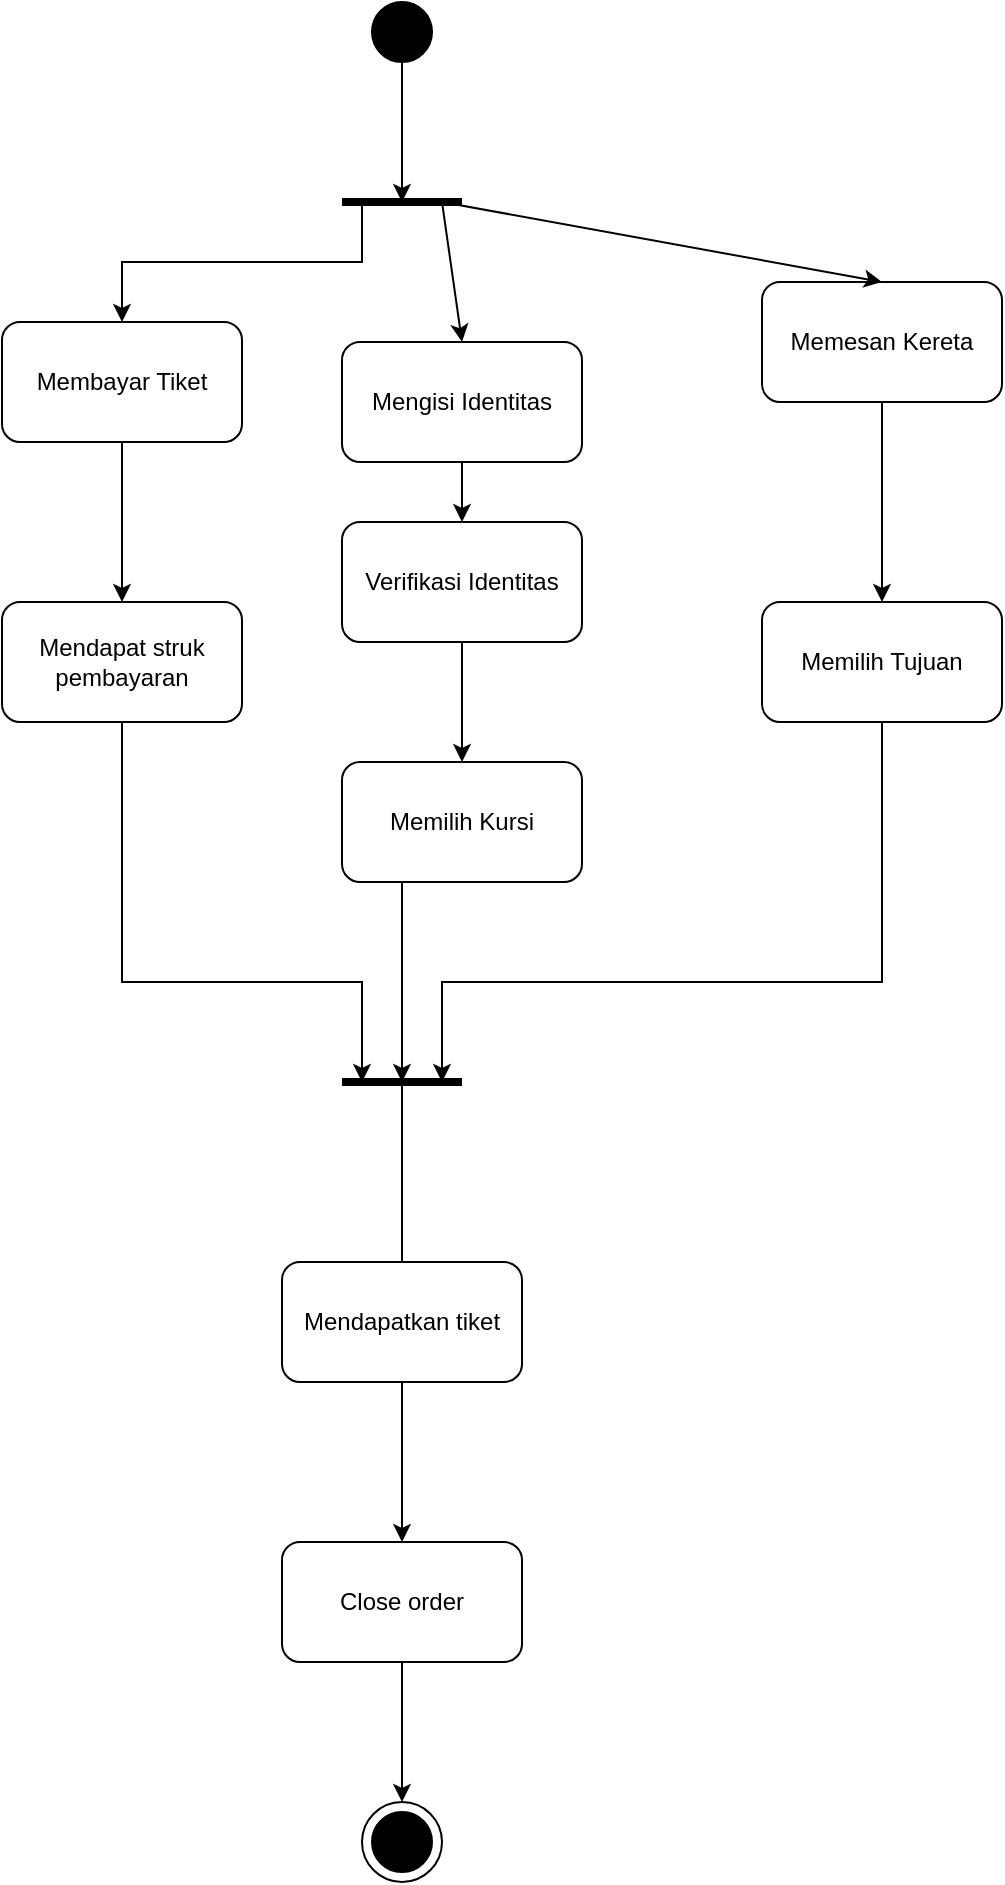 <mxfile version="20.8.16" type="device"><diagram name="Page-1" id="P24G2t4DPHFpWBIr9CHz"><mxGraphModel dx="864" dy="508" grid="1" gridSize="10" guides="1" tooltips="1" connect="1" arrows="1" fold="1" page="1" pageScale="1" pageWidth="850" pageHeight="1100" math="0" shadow="0"><root><mxCell id="0"/><mxCell id="1" parent="0"/><mxCell id="VdkmbEZF9Dk2NPU-V0X5-8" value="" style="edgeStyle=orthogonalEdgeStyle;rounded=0;orthogonalLoop=1;jettySize=auto;html=1;" parent="1" source="VdkmbEZF9Dk2NPU-V0X5-4" edge="1"><mxGeometry relative="1" as="geometry"><mxPoint x="420" y="260" as="targetPoint"/></mxGeometry></mxCell><mxCell id="VdkmbEZF9Dk2NPU-V0X5-4" value="" style="ellipse;whiteSpace=wrap;html=1;aspect=fixed;fillColor=#000000;" parent="1" vertex="1"><mxGeometry x="405" y="160" width="30" height="30" as="geometry"/></mxCell><mxCell id="VdkmbEZF9Dk2NPU-V0X5-5" value="" style="group" parent="1" vertex="1" connectable="0"><mxGeometry x="400" y="1060" width="40" height="40" as="geometry"/></mxCell><mxCell id="VdkmbEZF9Dk2NPU-V0X5-3" value="" style="ellipse;whiteSpace=wrap;html=1;aspect=fixed;fillColor=#ffffff;" parent="VdkmbEZF9Dk2NPU-V0X5-5" vertex="1"><mxGeometry width="40" height="40" as="geometry"/></mxCell><mxCell id="VdkmbEZF9Dk2NPU-V0X5-2" value="" style="ellipse;whiteSpace=wrap;html=1;aspect=fixed;fillColor=#000000;" parent="VdkmbEZF9Dk2NPU-V0X5-5" vertex="1"><mxGeometry x="5" y="5" width="30" height="30" as="geometry"/></mxCell><mxCell id="VdkmbEZF9Dk2NPU-V0X5-10" value="" style="edgeStyle=orthogonalEdgeStyle;rounded=0;orthogonalLoop=1;jettySize=auto;html=1;entryX=0.5;entryY=0;entryDx=0;entryDy=0;" parent="1" source="VdkmbEZF9Dk2NPU-V0X5-7" target="VdkmbEZF9Dk2NPU-V0X5-11" edge="1"><mxGeometry relative="1" as="geometry"><mxPoint x="515" y="410" as="targetPoint"/></mxGeometry></mxCell><mxCell id="VdkmbEZF9Dk2NPU-V0X5-7" value="Memesan Kereta" style="rounded=1;whiteSpace=wrap;html=1;fillColor=#FFFFFF;" parent="1" vertex="1"><mxGeometry x="600" y="300" width="120" height="60" as="geometry"/></mxCell><mxCell id="VdkmbEZF9Dk2NPU-V0X5-11" value="Memilih Tujuan" style="rounded=1;whiteSpace=wrap;html=1;fillColor=#FFFFFF;" parent="1" vertex="1"><mxGeometry x="600" y="460" width="120" height="60" as="geometry"/></mxCell><mxCell id="VdkmbEZF9Dk2NPU-V0X5-33" style="edgeStyle=orthogonalEdgeStyle;rounded=0;orthogonalLoop=1;jettySize=auto;html=1;strokeWidth=1;exitX=0.583;exitY=1;exitDx=0;exitDy=0;exitPerimeter=0;" parent="1" source="VdkmbEZF9Dk2NPU-V0X5-11" edge="1"><mxGeometry relative="1" as="geometry"><mxPoint x="440" y="700" as="targetPoint"/><Array as="points"><mxPoint x="660" y="520"/><mxPoint x="660" y="650"/><mxPoint x="440" y="650"/></Array><mxPoint x="600" y="630" as="sourcePoint"/></mxGeometry></mxCell><mxCell id="VdkmbEZF9Dk2NPU-V0X5-26" value="" style="endArrow=none;html=1;rounded=0;strokeWidth=4;" parent="1" edge="1"><mxGeometry width="50" height="50" relative="1" as="geometry"><mxPoint x="390" y="260" as="sourcePoint"/><mxPoint x="450" y="260" as="targetPoint"/></mxGeometry></mxCell><mxCell id="VdkmbEZF9Dk2NPU-V0X5-27" value="" style="endArrow=classic;html=1;rounded=0;strokeWidth=1;entryX=0.5;entryY=0;entryDx=0;entryDy=0;" parent="1" target="VdkmbEZF9Dk2NPU-V0X5-7" edge="1"><mxGeometry width="50" height="50" relative="1" as="geometry"><mxPoint x="440" y="260" as="sourcePoint"/><mxPoint x="550" y="340" as="targetPoint"/><Array as="points"/></mxGeometry></mxCell><mxCell id="VdkmbEZF9Dk2NPU-V0X5-28" value="" style="endArrow=classic;html=1;rounded=0;strokeWidth=1;" parent="1" target="VdkmbEZF9Dk2NPU-V0X5-29" edge="1"><mxGeometry width="50" height="50" relative="1" as="geometry"><mxPoint x="400" y="260" as="sourcePoint"/><mxPoint x="280" y="320" as="targetPoint"/><Array as="points"><mxPoint x="400" y="290"/><mxPoint x="280" y="290"/></Array></mxGeometry></mxCell><mxCell id="VdkmbEZF9Dk2NPU-V0X5-31" value="" style="edgeStyle=orthogonalEdgeStyle;rounded=0;orthogonalLoop=1;jettySize=auto;html=1;strokeWidth=1;" parent="1" source="VdkmbEZF9Dk2NPU-V0X5-29" target="VdkmbEZF9Dk2NPU-V0X5-30" edge="1"><mxGeometry relative="1" as="geometry"/></mxCell><mxCell id="VdkmbEZF9Dk2NPU-V0X5-29" value="Membayar Tiket" style="rounded=1;whiteSpace=wrap;html=1;fillColor=#FFFFFF;" parent="1" vertex="1"><mxGeometry x="220" y="320" width="120" height="60" as="geometry"/></mxCell><mxCell id="VdkmbEZF9Dk2NPU-V0X5-34" style="edgeStyle=orthogonalEdgeStyle;rounded=0;orthogonalLoop=1;jettySize=auto;html=1;strokeWidth=1;" parent="1" source="VdkmbEZF9Dk2NPU-V0X5-30" edge="1"><mxGeometry relative="1" as="geometry"><mxPoint x="400" y="700" as="targetPoint"/><Array as="points"><mxPoint x="280" y="650"/><mxPoint x="400" y="650"/><mxPoint x="400" y="700"/></Array></mxGeometry></mxCell><mxCell id="VdkmbEZF9Dk2NPU-V0X5-30" value="Mendapat struk pembayaran" style="rounded=1;whiteSpace=wrap;html=1;fillColor=#FFFFFF;" parent="1" vertex="1"><mxGeometry x="220" y="460" width="120" height="60" as="geometry"/></mxCell><mxCell id="VdkmbEZF9Dk2NPU-V0X5-32" value="" style="endArrow=none;html=1;rounded=0;strokeWidth=4;" parent="1" edge="1"><mxGeometry width="50" height="50" relative="1" as="geometry"><mxPoint x="390" y="700" as="sourcePoint"/><mxPoint x="450" y="700" as="targetPoint"/></mxGeometry></mxCell><mxCell id="VdkmbEZF9Dk2NPU-V0X5-35" value="" style="endArrow=classic;html=1;rounded=0;strokeWidth=1;entryX=0.5;entryY=0;entryDx=0;entryDy=0;" parent="1" target="VdkmbEZF9Dk2NPU-V0X5-36" edge="1"><mxGeometry width="50" height="50" relative="1" as="geometry"><mxPoint x="420" y="700" as="sourcePoint"/><mxPoint x="420" y="780" as="targetPoint"/></mxGeometry></mxCell><mxCell id="VdkmbEZF9Dk2NPU-V0X5-37" value="" style="edgeStyle=orthogonalEdgeStyle;rounded=0;orthogonalLoop=1;jettySize=auto;html=1;strokeWidth=1;" parent="1" source="VdkmbEZF9Dk2NPU-V0X5-36" edge="1"><mxGeometry relative="1" as="geometry"><mxPoint x="420" y="1060" as="targetPoint"/></mxGeometry></mxCell><mxCell id="VdkmbEZF9Dk2NPU-V0X5-36" value="Close order" style="rounded=1;whiteSpace=wrap;html=1;fillColor=#FFFFFF;" parent="1" vertex="1"><mxGeometry x="360" y="930" width="120" height="60" as="geometry"/></mxCell><mxCell id="KlvbsNF0UlNI2hjX3gH9-1" value="" style="endArrow=classic;html=1;rounded=0;strokeWidth=1;entryX=0.5;entryY=0;entryDx=0;entryDy=0;" parent="1" target="KlvbsNF0UlNI2hjX3gH9-2" edge="1"><mxGeometry width="50" height="50" relative="1" as="geometry"><mxPoint x="440" y="260" as="sourcePoint"/><mxPoint x="440" y="330" as="targetPoint"/><Array as="points"/></mxGeometry></mxCell><mxCell id="KlvbsNF0UlNI2hjX3gH9-4" value="" style="edgeStyle=orthogonalEdgeStyle;rounded=0;orthogonalLoop=1;jettySize=auto;html=1;" parent="1" source="KlvbsNF0UlNI2hjX3gH9-2" target="KlvbsNF0UlNI2hjX3gH9-3" edge="1"><mxGeometry relative="1" as="geometry"/></mxCell><mxCell id="KlvbsNF0UlNI2hjX3gH9-2" value="Mengisi Identitas" style="rounded=1;whiteSpace=wrap;html=1;fillColor=#FFFFFF;" parent="1" vertex="1"><mxGeometry x="390" y="330" width="120" height="60" as="geometry"/></mxCell><mxCell id="KlvbsNF0UlNI2hjX3gH9-6" value="" style="edgeStyle=orthogonalEdgeStyle;rounded=0;orthogonalLoop=1;jettySize=auto;html=1;" parent="1" source="KlvbsNF0UlNI2hjX3gH9-3" target="KlvbsNF0UlNI2hjX3gH9-5" edge="1"><mxGeometry relative="1" as="geometry"/></mxCell><mxCell id="KlvbsNF0UlNI2hjX3gH9-3" value="Verifikasi Identitas" style="rounded=1;whiteSpace=wrap;html=1;fillColor=#FFFFFF;" parent="1" vertex="1"><mxGeometry x="390" y="420" width="120" height="60" as="geometry"/></mxCell><mxCell id="KlvbsNF0UlNI2hjX3gH9-7" style="edgeStyle=orthogonalEdgeStyle;rounded=0;orthogonalLoop=1;jettySize=auto;html=1;" parent="1" source="KlvbsNF0UlNI2hjX3gH9-5" edge="1"><mxGeometry relative="1" as="geometry"><mxPoint x="420" y="700" as="targetPoint"/><Array as="points"><mxPoint x="420" y="620"/><mxPoint x="420" y="620"/></Array></mxGeometry></mxCell><mxCell id="KlvbsNF0UlNI2hjX3gH9-5" value="Memilih Kursi" style="rounded=1;whiteSpace=wrap;html=1;fillColor=#FFFFFF;" parent="1" vertex="1"><mxGeometry x="390" y="540" width="120" height="60" as="geometry"/></mxCell><mxCell id="WrXn-nYrIln_fm7Mmdvj-1" value="Mendapatkan tiket" style="rounded=1;whiteSpace=wrap;html=1;fillColor=#FFFFFF;" vertex="1" parent="1"><mxGeometry x="360" y="790" width="120" height="60" as="geometry"/></mxCell></root></mxGraphModel></diagram></mxfile>